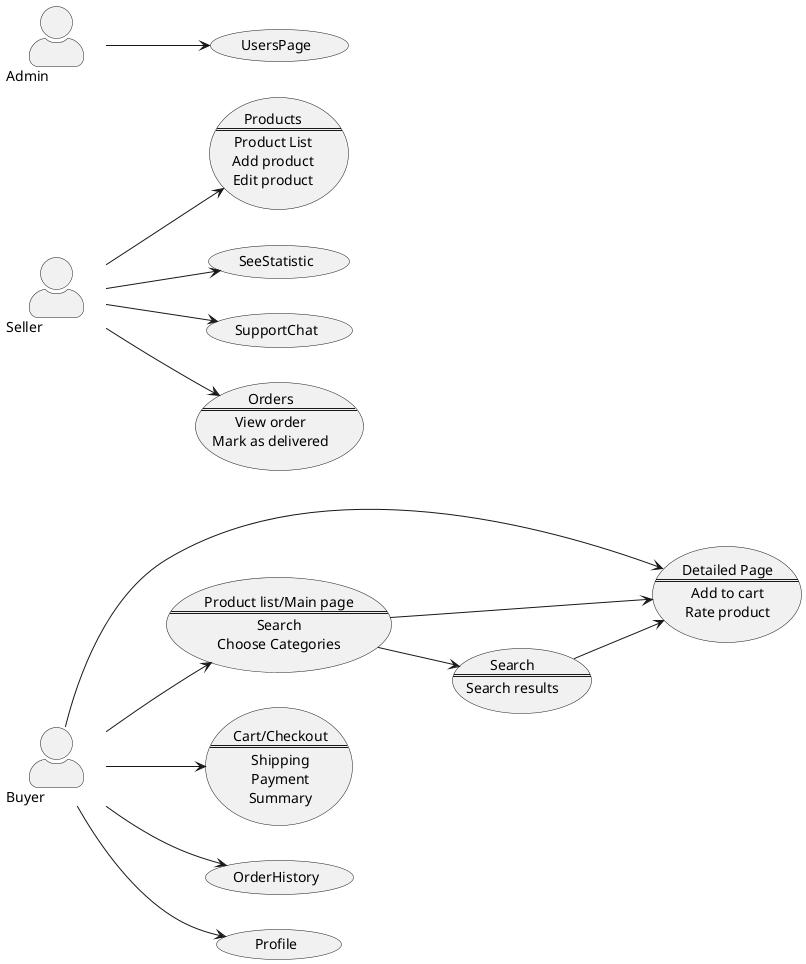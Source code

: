 @startuml
skinparam actorStyle awesome
skinparam minClassWidth 100
left to right direction

:Buyer:
usecase DetailedPage as "
  Detailed Page
  ==
  Add to cart
  Rate product
"
usecase ProductList as "
  Product list/Main page
  ==
  Search
  Choose Categories
"

usecase Search as "
  Search
  ==
  Search results
"

usecase Checkout as "
  Cart/Checkout
  ==
  Shipping
  Payment
  Summary
"

Buyer --> (OrderHistory)
Buyer --> (Profile)

Buyer --> ProductList
Buyer --> DetailedPage
Buyer --> Checkout
ProductList --> Search
ProductList --> DetailedPage
Search --> DetailedPage

:Seller:
usecase Product as "
  Products
  ==
  Product List
  Add product
  Edit product
"
Seller --> Product

Seller --> (SeeStatistic)
Seller --> (SupportChat)

usecase Order as "
  Orders
  ==
  View order
  Mark as delivered
"
Seller --> Order

:Admin:
Admin --> (UsersPage)

@enduml